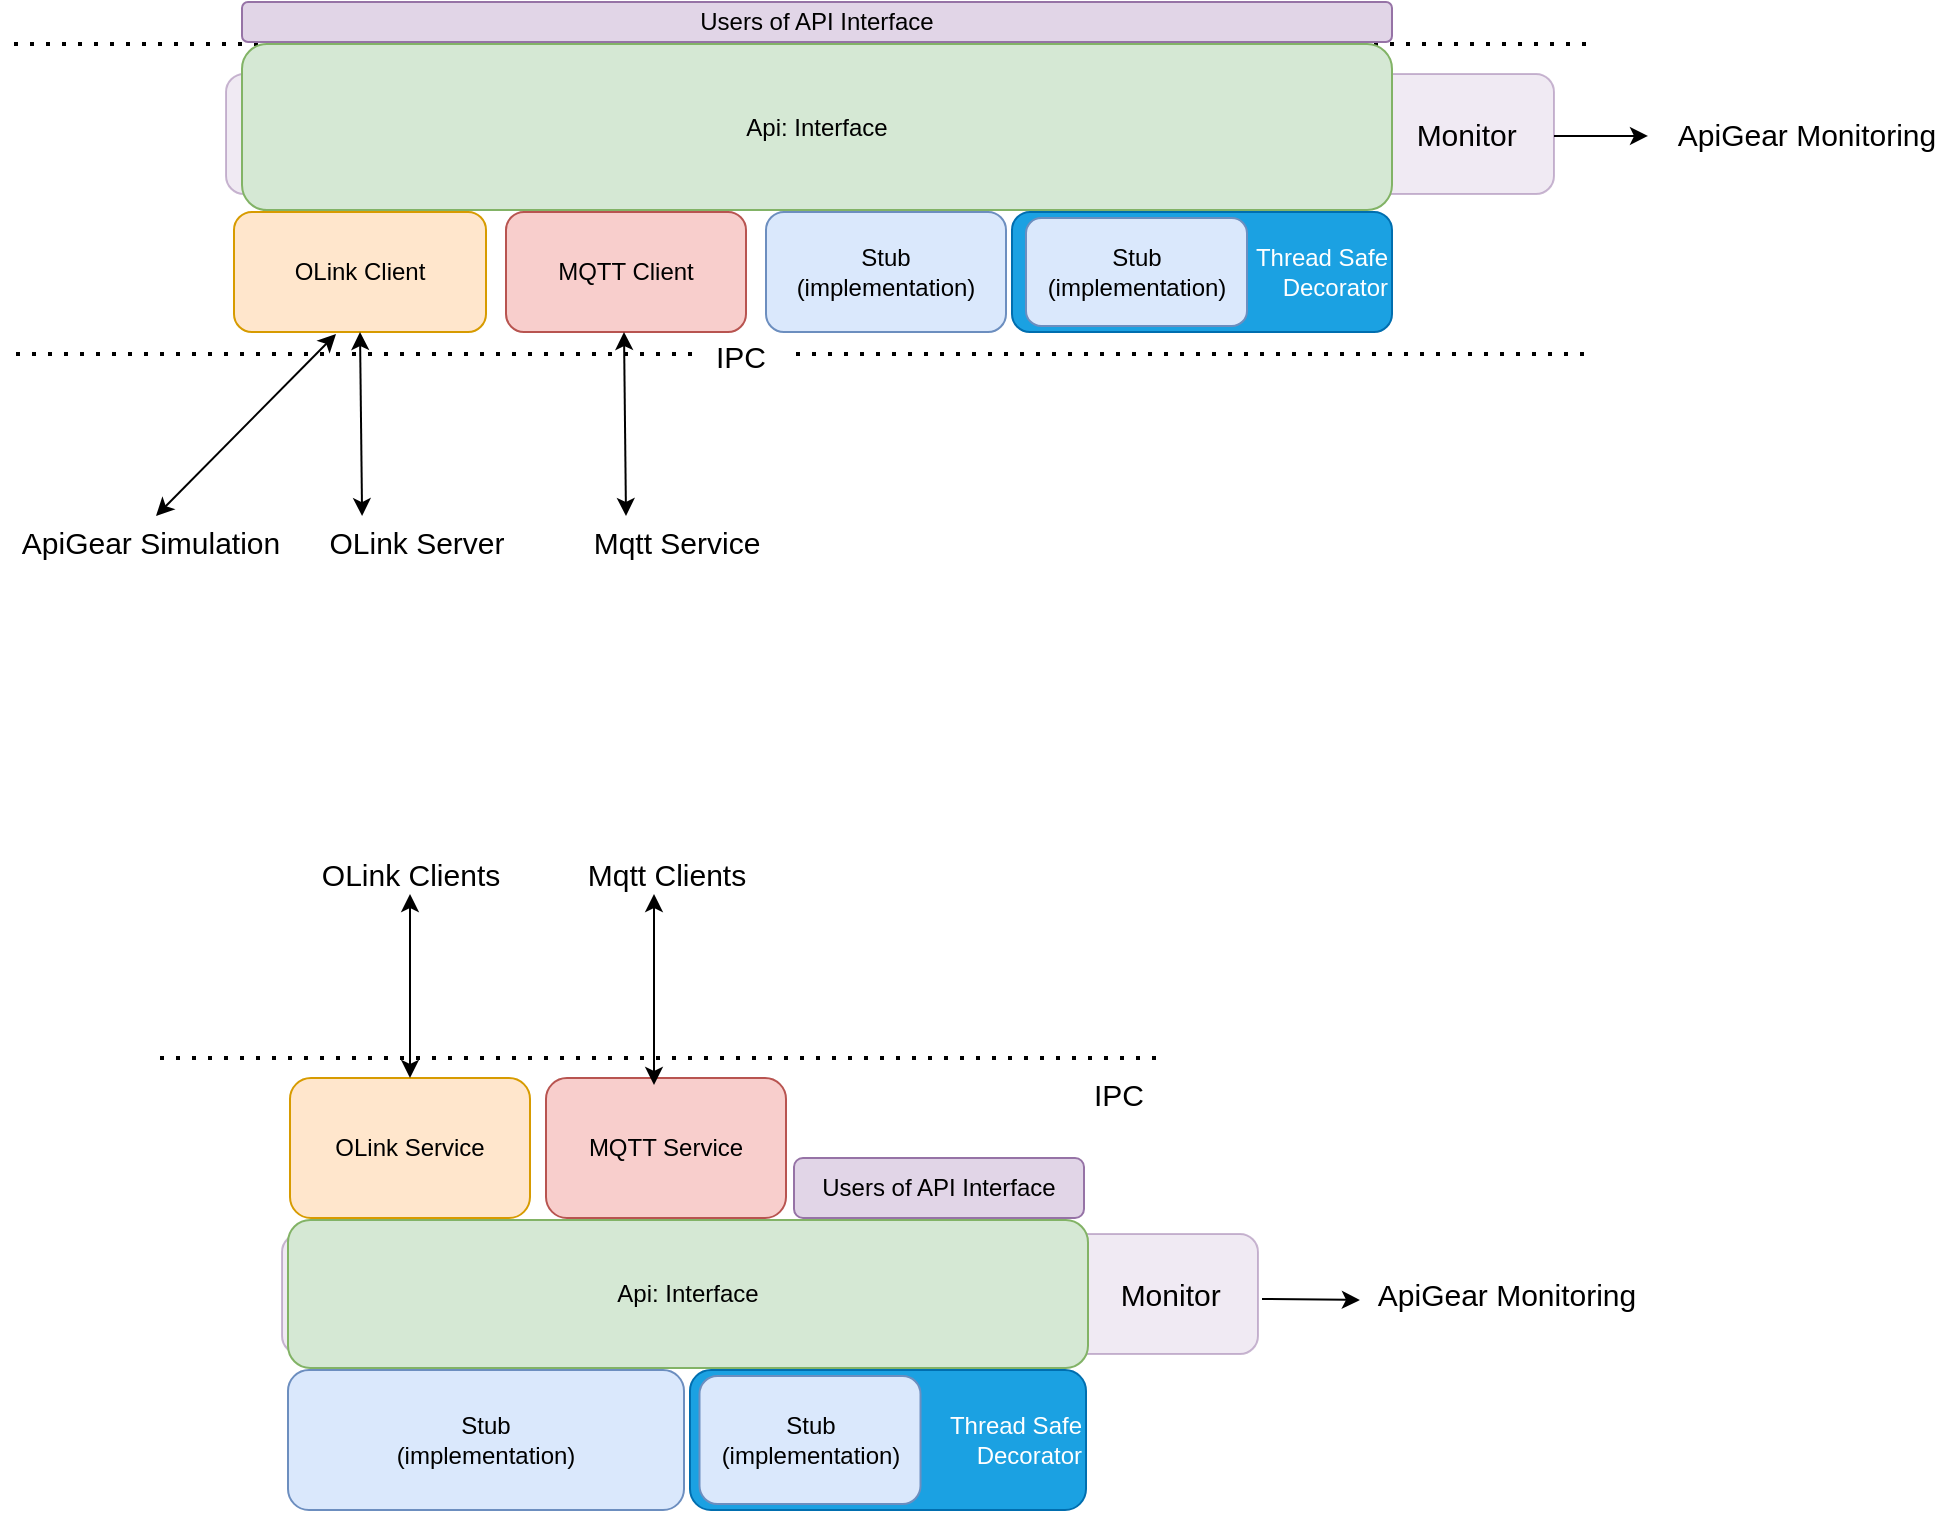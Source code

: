 <mxfile version="22.1.2" type="device" pages="2">
  <diagram name="Page-1" id="pDMbOi06NpgcVXL0xbqy">
    <mxGraphModel dx="1948" dy="828" grid="1" gridSize="10" guides="1" tooltips="1" connect="1" arrows="1" fold="1" page="1" pageScale="1" pageWidth="850" pageHeight="1100" math="0" shadow="0">
      <root>
        <mxCell id="0" />
        <mxCell id="1" parent="0" />
        <mxCell id="osFX8CQt6mLmNGy1H5lw-13" value="Monitor&amp;nbsp; &amp;nbsp;&amp;nbsp;" style="rounded=1;whiteSpace=wrap;html=1;glass=0;sketch=0;strokeColor=#9673a6;fontSize=15;fillColor=#e1d5e7;opacity=50;align=right;" parent="1" vertex="1">
          <mxGeometry x="105" y="195" width="664" height="60" as="geometry" />
        </mxCell>
        <mxCell id="osFX8CQt6mLmNGy1H5lw-1" value="OLink Client" style="rounded=1;whiteSpace=wrap;html=1;fillColor=#ffe6cc;strokeColor=#d79b00;" parent="1" vertex="1">
          <mxGeometry x="109" y="264" width="126" height="60" as="geometry" />
        </mxCell>
        <mxCell id="osFX8CQt6mLmNGy1H5lw-2" value="Stub &lt;br&gt;(implementation)" style="rounded=1;whiteSpace=wrap;html=1;fillColor=#dae8fc;strokeColor=#6c8ebf;" parent="1" vertex="1">
          <mxGeometry x="375" y="264" width="120" height="60" as="geometry" />
        </mxCell>
        <mxCell id="osFX8CQt6mLmNGy1H5lw-7" value="" style="endArrow=none;dashed=1;html=1;dashPattern=1 3;strokeWidth=2;rounded=0;" parent="1" edge="1">
          <mxGeometry width="50" height="50" relative="1" as="geometry">
            <mxPoint x="-1" y="180" as="sourcePoint" />
            <mxPoint x="789" y="180" as="targetPoint" />
          </mxGeometry>
        </mxCell>
        <mxCell id="osFX8CQt6mLmNGy1H5lw-8" value="" style="endArrow=none;dashed=1;html=1;dashPattern=1 3;strokeWidth=2;rounded=0;startArrow=none;" parent="1" edge="1">
          <mxGeometry width="50" height="50" relative="1" as="geometry">
            <mxPoint x="390" y="335" as="sourcePoint" />
            <mxPoint x="789" y="335" as="targetPoint" />
          </mxGeometry>
        </mxCell>
        <mxCell id="osFX8CQt6mLmNGy1H5lw-12" value="" style="endArrow=none;dashed=1;html=1;dashPattern=1 3;strokeWidth=2;rounded=0;" parent="1" edge="1">
          <mxGeometry width="50" height="50" relative="1" as="geometry">
            <mxPoint y="335" as="sourcePoint" />
            <mxPoint x="340" y="335" as="targetPoint" />
          </mxGeometry>
        </mxCell>
        <mxCell id="osFX8CQt6mLmNGy1H5lw-10" value="IPC" style="text;html=1;align=center;verticalAlign=middle;resizable=0;points=[];autosize=1;strokeColor=none;fillColor=none;fontSize=15;" parent="1" vertex="1">
          <mxGeometry x="337" y="321" width="50" height="30" as="geometry" />
        </mxCell>
        <mxCell id="osFX8CQt6mLmNGy1H5lw-32" value="" style="endArrow=classic;startArrow=classic;html=1;rounded=0;fontSize=15;entryX=0.5;entryY=1;entryDx=0;entryDy=0;exitX=0.255;exitY=0.067;exitDx=0;exitDy=0;exitPerimeter=0;" parent="1" source="osFX8CQt6mLmNGy1H5lw-40" target="osFX8CQt6mLmNGy1H5lw-1" edge="1">
          <mxGeometry width="50" height="50" relative="1" as="geometry">
            <mxPoint x="176" y="451" as="sourcePoint" />
            <mxPoint x="173" y="391" as="targetPoint" />
            <Array as="points" />
          </mxGeometry>
        </mxCell>
        <mxCell id="osFX8CQt6mLmNGy1H5lw-35" value="" style="endArrow=classic;html=1;rounded=0;fontSize=15;entryX=-0.02;entryY=0.533;entryDx=0;entryDy=0;entryPerimeter=0;" parent="1" edge="1">
          <mxGeometry width="50" height="50" relative="1" as="geometry">
            <mxPoint x="769" y="226" as="sourcePoint" />
            <mxPoint x="816" y="225.99" as="targetPoint" />
          </mxGeometry>
        </mxCell>
        <mxCell id="osFX8CQt6mLmNGy1H5lw-38" value="" style="endArrow=classic;html=1;rounded=0;fontSize=15;startArrow=classic;startFill=1;" parent="1" edge="1">
          <mxGeometry width="50" height="50" relative="1" as="geometry">
            <mxPoint x="160" y="325" as="sourcePoint" />
            <mxPoint x="70" y="416" as="targetPoint" />
          </mxGeometry>
        </mxCell>
        <mxCell id="osFX8CQt6mLmNGy1H5lw-39" value="ApiGear Simulation" style="text;html=1;align=center;verticalAlign=middle;resizable=0;points=[];autosize=1;strokeColor=none;fillColor=none;fontSize=15;" parent="1" vertex="1">
          <mxGeometry x="-8" y="414" width="150" height="30" as="geometry" />
        </mxCell>
        <mxCell id="osFX8CQt6mLmNGy1H5lw-40" value="OLink Server" style="text;html=1;align=center;verticalAlign=middle;resizable=0;points=[];autosize=1;strokeColor=none;fillColor=none;fontSize=15;" parent="1" vertex="1">
          <mxGeometry x="145" y="414" width="110" height="30" as="geometry" />
        </mxCell>
        <mxCell id="osFX8CQt6mLmNGy1H5lw-41" value="ApiGear Monitoring" style="text;html=1;align=center;verticalAlign=middle;resizable=0;points=[];autosize=1;strokeColor=none;fillColor=none;fontSize=15;" parent="1" vertex="1">
          <mxGeometry x="820" y="210" width="150" height="30" as="geometry" />
        </mxCell>
        <mxCell id="P-QwNKS1a3PaDMIIGMlF-1" value="MQTT Client" style="rounded=1;whiteSpace=wrap;html=1;fillColor=#f8cecc;strokeColor=#b85450;" parent="1" vertex="1">
          <mxGeometry x="245" y="264" width="120" height="60" as="geometry" />
        </mxCell>
        <mxCell id="P-QwNKS1a3PaDMIIGMlF-3" value="Mqtt Service" style="text;html=1;align=center;verticalAlign=middle;resizable=0;points=[];autosize=1;strokeColor=none;fillColor=none;fontSize=15;" parent="1" vertex="1">
          <mxGeometry x="275" y="414" width="110" height="30" as="geometry" />
        </mxCell>
        <mxCell id="P-QwNKS1a3PaDMIIGMlF-9" value="Monitor&amp;nbsp; &amp;nbsp;&amp;nbsp;" style="rounded=1;whiteSpace=wrap;html=1;glass=0;sketch=0;strokeColor=#9673a6;fontSize=15;fillColor=#e1d5e7;opacity=50;align=right;" parent="1" vertex="1">
          <mxGeometry x="133" y="775" width="488" height="60" as="geometry" />
        </mxCell>
        <mxCell id="P-QwNKS1a3PaDMIIGMlF-10" value="OLink Service" style="rounded=1;whiteSpace=wrap;html=1;fillColor=#ffe6cc;strokeColor=#d79b00;" parent="1" vertex="1">
          <mxGeometry x="137" y="697" width="120" height="70" as="geometry" />
        </mxCell>
        <mxCell id="P-QwNKS1a3PaDMIIGMlF-11" value="Stub&lt;br&gt;(implementation)" style="rounded=1;whiteSpace=wrap;html=1;fillColor=#dae8fc;strokeColor=#6c8ebf;" parent="1" vertex="1">
          <mxGeometry x="136" y="843" width="198" height="70" as="geometry" />
        </mxCell>
        <mxCell id="P-QwNKS1a3PaDMIIGMlF-12" value="Api: Interface" style="rounded=1;whiteSpace=wrap;html=1;fillColor=#d5e8d4;strokeColor=#82b366;" parent="1" vertex="1">
          <mxGeometry x="136" y="768" width="400" height="74" as="geometry" />
        </mxCell>
        <mxCell id="P-QwNKS1a3PaDMIIGMlF-13" value="" style="endArrow=none;dashed=1;html=1;dashPattern=1 3;strokeWidth=2;rounded=0;" parent="1" edge="1">
          <mxGeometry width="50" height="50" relative="1" as="geometry">
            <mxPoint x="72" y="687" as="sourcePoint" />
            <mxPoint x="570" y="687" as="targetPoint" />
          </mxGeometry>
        </mxCell>
        <mxCell id="P-QwNKS1a3PaDMIIGMlF-14" value="IPC" style="text;html=1;align=center;verticalAlign=middle;resizable=0;points=[];autosize=1;strokeColor=none;fillColor=none;fontSize=15;" parent="1" vertex="1">
          <mxGeometry x="526" y="690" width="50" height="30" as="geometry" />
        </mxCell>
        <mxCell id="P-QwNKS1a3PaDMIIGMlF-15" value="" style="endArrow=classic;startArrow=classic;html=1;rounded=0;fontSize=15;entryX=0.5;entryY=0;entryDx=0;entryDy=0;" parent="1" target="P-QwNKS1a3PaDMIIGMlF-10" edge="1">
          <mxGeometry width="50" height="50" relative="1" as="geometry">
            <mxPoint x="197" y="605" as="sourcePoint" />
            <mxPoint x="366" y="980" as="targetPoint" />
            <Array as="points" />
          </mxGeometry>
        </mxCell>
        <mxCell id="P-QwNKS1a3PaDMIIGMlF-18" value="MQTT Service" style="rounded=1;whiteSpace=wrap;html=1;fillColor=#f8cecc;strokeColor=#b85450;" parent="1" vertex="1">
          <mxGeometry x="265" y="697" width="120" height="70" as="geometry" />
        </mxCell>
        <mxCell id="P-QwNKS1a3PaDMIIGMlF-24" value="" style="endArrow=classic;startArrow=classic;html=1;rounded=0;fontSize=15;entryX=0.45;entryY=0.05;entryDx=0;entryDy=0;entryPerimeter=0;" parent="1" target="P-QwNKS1a3PaDMIIGMlF-18" edge="1">
          <mxGeometry width="50" height="50" relative="1" as="geometry">
            <mxPoint x="319" y="605" as="sourcePoint" />
            <mxPoint x="320" y="700" as="targetPoint" />
            <Array as="points" />
          </mxGeometry>
        </mxCell>
        <mxCell id="P-QwNKS1a3PaDMIIGMlF-27" value="" style="endArrow=classic;html=1;rounded=0;fontSize=15;entryX=0.013;entryY=0.6;entryDx=0;entryDy=0;entryPerimeter=0;" parent="1" edge="1">
          <mxGeometry width="50" height="50" relative="1" as="geometry">
            <mxPoint x="623" y="807.5" as="sourcePoint" />
            <mxPoint x="671.95" y="808" as="targetPoint" />
          </mxGeometry>
        </mxCell>
        <mxCell id="P-QwNKS1a3PaDMIIGMlF-28" value="ApiGear Monitoring" style="text;html=1;align=center;verticalAlign=middle;resizable=0;points=[];autosize=1;strokeColor=none;fillColor=none;fontSize=15;" parent="1" vertex="1">
          <mxGeometry x="670" y="790" width="150" height="30" as="geometry" />
        </mxCell>
        <mxCell id="P-QwNKS1a3PaDMIIGMlF-29" value="Mqtt Clients" style="text;html=1;align=center;verticalAlign=middle;resizable=0;points=[];autosize=1;strokeColor=none;fillColor=none;fontSize=15;" parent="1" vertex="1">
          <mxGeometry x="275" y="580" width="100" height="30" as="geometry" />
        </mxCell>
        <mxCell id="P-QwNKS1a3PaDMIIGMlF-30" value="OLink Clients" style="text;html=1;align=center;verticalAlign=middle;resizable=0;points=[];autosize=1;strokeColor=none;fillColor=none;fontSize=15;" parent="1" vertex="1">
          <mxGeometry x="142" y="580" width="110" height="30" as="geometry" />
        </mxCell>
        <mxCell id="oVOpRE-Unie1jItmy-X_-1" value="Api: Interface" style="rounded=1;whiteSpace=wrap;html=1;fillColor=#d5e8d4;strokeColor=#82b366;" parent="1" vertex="1">
          <mxGeometry x="113" y="180" width="575" height="83" as="geometry" />
        </mxCell>
        <mxCell id="oVOpRE-Unie1jItmy-X_-2" value="Users of API Interface" style="rounded=1;whiteSpace=wrap;html=1;fillColor=#e1d5e7;strokeColor=#9673a6;" parent="1" vertex="1">
          <mxGeometry x="113" y="159" width="575" height="20" as="geometry" />
        </mxCell>
        <mxCell id="oVOpRE-Unie1jItmy-X_-12" value="Thread Safe&lt;br&gt;Decorator" style="rounded=1;whiteSpace=wrap;html=1;fillColor=#1ba1e2;fontColor=#ffffff;strokeColor=#006EAF;align=right;" parent="1" vertex="1">
          <mxGeometry x="498" y="264" width="190" height="60" as="geometry" />
        </mxCell>
        <mxCell id="oVOpRE-Unie1jItmy-X_-7" value="Stub&lt;br&gt;(implementation)" style="rounded=1;whiteSpace=wrap;html=1;fillColor=#dae8fc;strokeColor=#6c8ebf;arcSize=14;align=center;" parent="1" vertex="1">
          <mxGeometry x="505" y="267" width="110.5" height="54" as="geometry" />
        </mxCell>
        <mxCell id="oVOpRE-Unie1jItmy-X_-13" value="Thread Safe&lt;br&gt;Decorator" style="rounded=1;whiteSpace=wrap;html=1;fillColor=#1ba1e2;fontColor=#ffffff;strokeColor=#006EAF;align=right;" parent="1" vertex="1">
          <mxGeometry x="337" y="843" width="198" height="70" as="geometry" />
        </mxCell>
        <mxCell id="oVOpRE-Unie1jItmy-X_-14" value="Stub&lt;br&gt;(implementation)" style="rounded=1;whiteSpace=wrap;html=1;fillColor=#dae8fc;strokeColor=#6c8ebf;arcSize=14;align=center;" parent="1" vertex="1">
          <mxGeometry x="341.75" y="846" width="110.5" height="64" as="geometry" />
        </mxCell>
        <mxCell id="oVOpRE-Unie1jItmy-X_-18" value="Users of API Interface" style="rounded=1;whiteSpace=wrap;html=1;fillColor=#e1d5e7;strokeColor=#9673a6;" parent="1" vertex="1">
          <mxGeometry x="389" y="737" width="145" height="30" as="geometry" />
        </mxCell>
        <mxCell id="m8utxgsKPye0XfjifVQN-2" style="edgeStyle=orthogonalEdgeStyle;rounded=0;orthogonalLoop=1;jettySize=auto;html=1;exitX=0.5;exitY=1;exitDx=0;exitDy=0;entryX=0.273;entryY=-0.1;entryDx=0;entryDy=0;entryPerimeter=0;strokeColor=none;" parent="1" source="P-QwNKS1a3PaDMIIGMlF-1" target="P-QwNKS1a3PaDMIIGMlF-3" edge="1">
          <mxGeometry relative="1" as="geometry" />
        </mxCell>
        <mxCell id="m8utxgsKPye0XfjifVQN-3" value="" style="endArrow=classic;startArrow=classic;html=1;rounded=0;fontSize=15;entryX=0.5;entryY=1;entryDx=0;entryDy=0;exitX=0.255;exitY=0.067;exitDx=0;exitDy=0;exitPerimeter=0;" parent="1" edge="1">
          <mxGeometry width="50" height="50" relative="1" as="geometry">
            <mxPoint x="305" y="416" as="sourcePoint" />
            <mxPoint x="304" y="324" as="targetPoint" />
            <Array as="points" />
          </mxGeometry>
        </mxCell>
      </root>
    </mxGraphModel>
  </diagram>
  <diagram id="FQb99FB6nM29fIYBV_YS" name="Page-2">
    <mxGraphModel dx="1098" dy="1928" grid="1" gridSize="11" guides="1" tooltips="1" connect="1" arrows="1" fold="1" page="1" pageScale="1" pageWidth="850" pageHeight="1100" math="0" shadow="0">
      <root>
        <mxCell id="0" />
        <mxCell id="1" parent="0" />
        <mxCell id="6bvlrEtEFYt903VRQleQ-1" value="Example" style="rounded=1;whiteSpace=wrap;html=1;glass=0;horizontal=1;verticalAlign=top;align=center;labelPosition=center;verticalLabelPosition=middle;fontSize=15;fillColor=#fff2cc;strokeColor=#d6b656;opacity=50;" vertex="1" parent="1">
          <mxGeometry x="101" y="-1070" width="150" height="257" as="geometry" />
        </mxCell>
        <mxCell id="6bvlrEtEFYt903VRQleQ-2" value="Monitor&amp;nbsp; &amp;nbsp;&amp;nbsp;" style="rounded=1;whiteSpace=wrap;html=1;glass=0;sketch=0;strokeColor=#9673a6;fontSize=15;fillColor=#e1d5e7;opacity=50;align=right;" vertex="1" parent="1">
          <mxGeometry x="111" y="-980" width="230" height="80" as="geometry" />
        </mxCell>
        <mxCell id="6bvlrEtEFYt903VRQleQ-3" value="OLink Server" style="rounded=1;whiteSpace=wrap;html=1;fillColor=#ffe6cc;strokeColor=#d79b00;" vertex="1" parent="1">
          <mxGeometry x="121" y="-896" width="120" height="60" as="geometry" />
        </mxCell>
        <mxCell id="6bvlrEtEFYt903VRQleQ-4" value="Stub" style="rounded=1;whiteSpace=wrap;html=1;fillColor=#dae8fc;strokeColor=#6c8ebf;" vertex="1" parent="1">
          <mxGeometry x="116" y="-1040" width="120" height="60" as="geometry" />
        </mxCell>
        <mxCell id="6bvlrEtEFYt903VRQleQ-5" value="Api" style="rounded=1;whiteSpace=wrap;html=1;fillColor=#d5e8d4;strokeColor=#82b366;" vertex="1" parent="1">
          <mxGeometry x="121" y="-970" width="120" height="64" as="geometry" />
        </mxCell>
        <mxCell id="6bvlrEtEFYt903VRQleQ-6" value="" style="endArrow=none;dashed=1;html=1;dashPattern=1 3;strokeWidth=2;rounded=0;startArrow=none;" edge="1" parent="1" source="6bvlrEtEFYt903VRQleQ-8">
          <mxGeometry width="50" height="50" relative="1" as="geometry">
            <mxPoint x="-69" y="-806" as="sourcePoint" />
            <mxPoint x="251" y="-806" as="targetPoint" />
          </mxGeometry>
        </mxCell>
        <mxCell id="6bvlrEtEFYt903VRQleQ-7" value="" style="endArrow=none;dashed=1;html=1;dashPattern=1 3;strokeWidth=2;rounded=0;" edge="1" parent="1" target="6bvlrEtEFYt903VRQleQ-8">
          <mxGeometry width="50" height="50" relative="1" as="geometry">
            <mxPoint x="100" y="-806" as="sourcePoint" />
            <mxPoint x="260" y="-806" as="targetPoint" />
          </mxGeometry>
        </mxCell>
        <mxCell id="6bvlrEtEFYt903VRQleQ-8" value="IPC" style="text;html=1;align=center;verticalAlign=middle;resizable=0;points=[];autosize=1;strokeColor=none;fillColor=none;fontSize=15;" vertex="1" parent="1">
          <mxGeometry x="190" y="-821" width="50" height="30" as="geometry" />
        </mxCell>
        <mxCell id="6bvlrEtEFYt903VRQleQ-9" value="" style="endArrow=none;dashed=1;html=1;dashPattern=1 3;strokeWidth=2;rounded=0;startArrow=none;" edge="1" parent="1">
          <mxGeometry width="50" height="50" relative="1" as="geometry">
            <mxPoint x="240" y="-806.5" as="sourcePoint" />
            <mxPoint x="260" y="-806.5" as="targetPoint" />
          </mxGeometry>
        </mxCell>
        <mxCell id="6bvlrEtEFYt903VRQleQ-10" value="" style="endArrow=classic;startArrow=classic;html=1;rounded=0;fontSize=15;" edge="1" parent="1">
          <mxGeometry width="50" height="50" relative="1" as="geometry">
            <mxPoint x="181" y="-765" as="sourcePoint" />
            <mxPoint x="181" y="-835" as="targetPoint" />
            <Array as="points">
              <mxPoint x="181" y="-805" />
            </Array>
          </mxGeometry>
        </mxCell>
        <mxCell id="6bvlrEtEFYt903VRQleQ-11" value="" style="endArrow=classic;html=1;rounded=0;fontSize=15;exitX=1;exitY=0.5;exitDx=0;exitDy=0;" edge="1" parent="1" source="6bvlrEtEFYt903VRQleQ-2">
          <mxGeometry width="50" height="50" relative="1" as="geometry">
            <mxPoint x="291" y="-1050" as="sourcePoint" />
            <mxPoint x="411" y="-940" as="targetPoint" />
          </mxGeometry>
        </mxCell>
        <mxCell id="6bvlrEtEFYt903VRQleQ-12" value="ApiGear Monitoring" style="text;html=1;align=center;verticalAlign=middle;resizable=0;points=[];autosize=1;strokeColor=none;fillColor=none;fontSize=15;" vertex="1" parent="1">
          <mxGeometry x="410" y="-953" width="150" height="30" as="geometry" />
        </mxCell>
        <mxCell id="6bvlrEtEFYt903VRQleQ-13" value="OLink Clients" style="text;html=1;align=center;verticalAlign=middle;resizable=0;points=[];autosize=1;strokeColor=none;fillColor=none;fontSize=15;" vertex="1" parent="1">
          <mxGeometry x="130" y="-760" width="110" height="30" as="geometry" />
        </mxCell>
      </root>
    </mxGraphModel>
  </diagram>
</mxfile>
